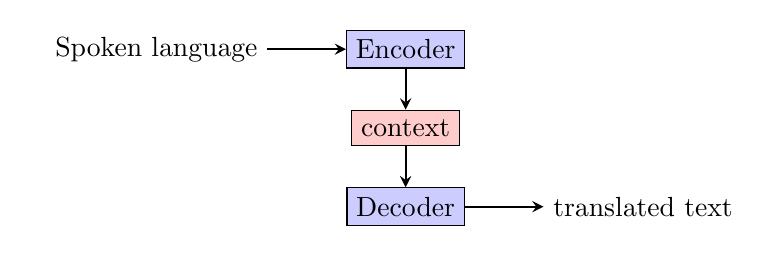 \tikzstyle{block} = [rectangle, draw, text centered, fill=blue!20]
\tikzstyle{arrow} = [thick,->,>=stealth]
\begin{tikzpicture}
    % Nodes
    \node(input)  {Spoken language};
    \node(encoder) [rectangle, draw, fill=blue!20, right=1cm of input] {Encoder};
    \node(bottleneck) [block, below of=encoder, fill=red!20] {context};
    \node(decoder) [block, below of=bottleneck] {Decoder};
    \node (output) [right=1cm of decoder] {translated text};

    % Arrows
    \draw [arrow](input)--(encoder);
    \draw [arrow] (encoder) --(bottleneck);
    \draw [arrow] (bottleneck) -- (decoder);
    \draw [arrow] (decoder) -- (output);

    % Labels
    %\node[below of=encoder] {Encoding Process};
    %\node[below of=bottleneck] {Bottleneck};
    %\node[below of=decoder] {Decoding Process};
\end{tikzpicture}